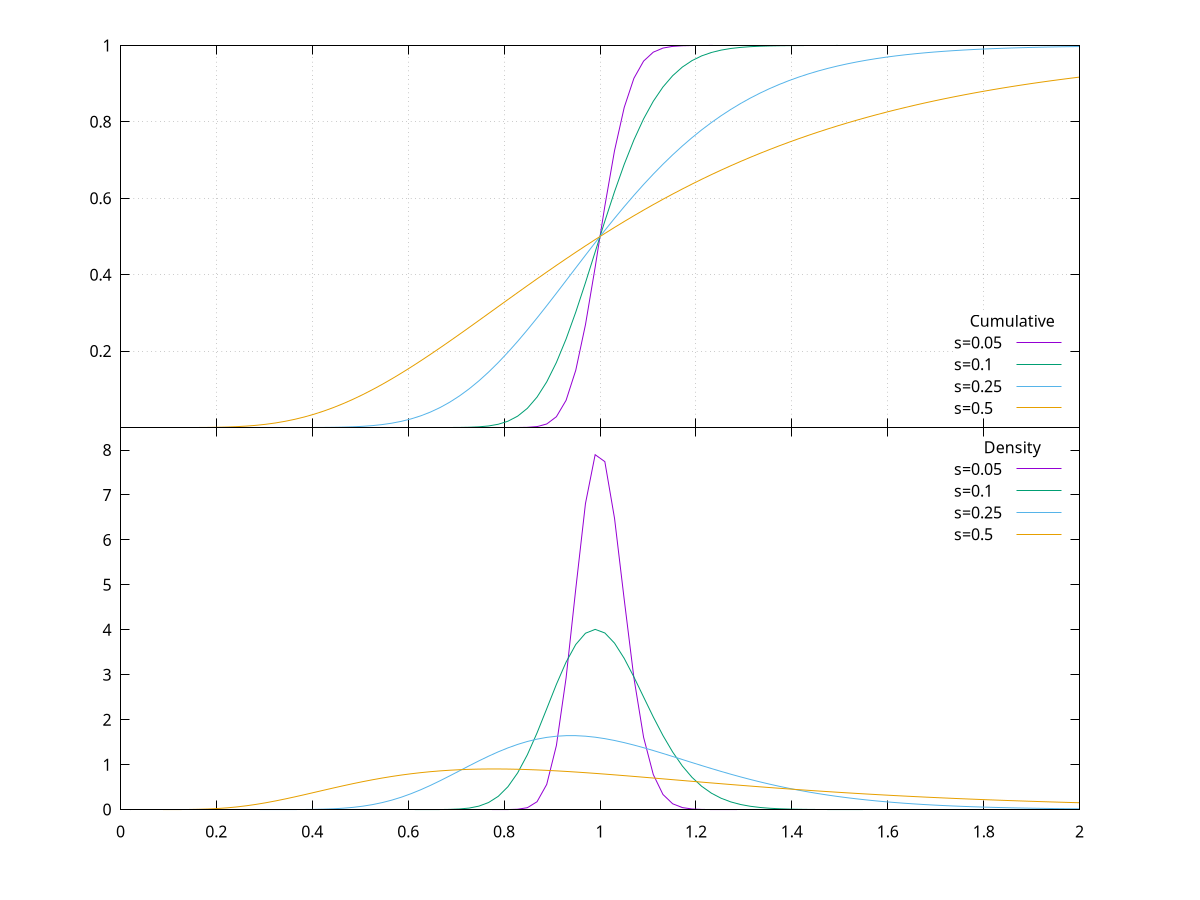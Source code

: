 lgn( x, s )  = exp(-0.5*(log(x)/s)**2)/(x*s*sqrt(2*pi))  # Log-normal
clgn( x, s ) = norm(log(x)/s)                            # Cumulative

vals = "0.05 0.1 0.25 0.5"

set multiplot title "" layout 2,1 margins 0.1,0.9,0.1,0.95 spacing 0,0

# --- Top plot

set key bottom right Left title "Cumulative"
set xtics 0.2 format "" # No tic labels for x-axis, but adjust frequency
set ytics 0.2,0.2       # Suppress the tic label for y=0 (start,step)
set grid

plot [0:2][0:1] for[v in vals] clgn(x,v) t "s=" . v

# --- Bottom plot

set key top right Left title "Density"
set format x "%g"       # Restore the tic labels for the x-axis
set ytics auto
unset grid

plot [0:2][0:8.5] for[v in vals] lgn(x,v) t "s=" . v

unset multiplot